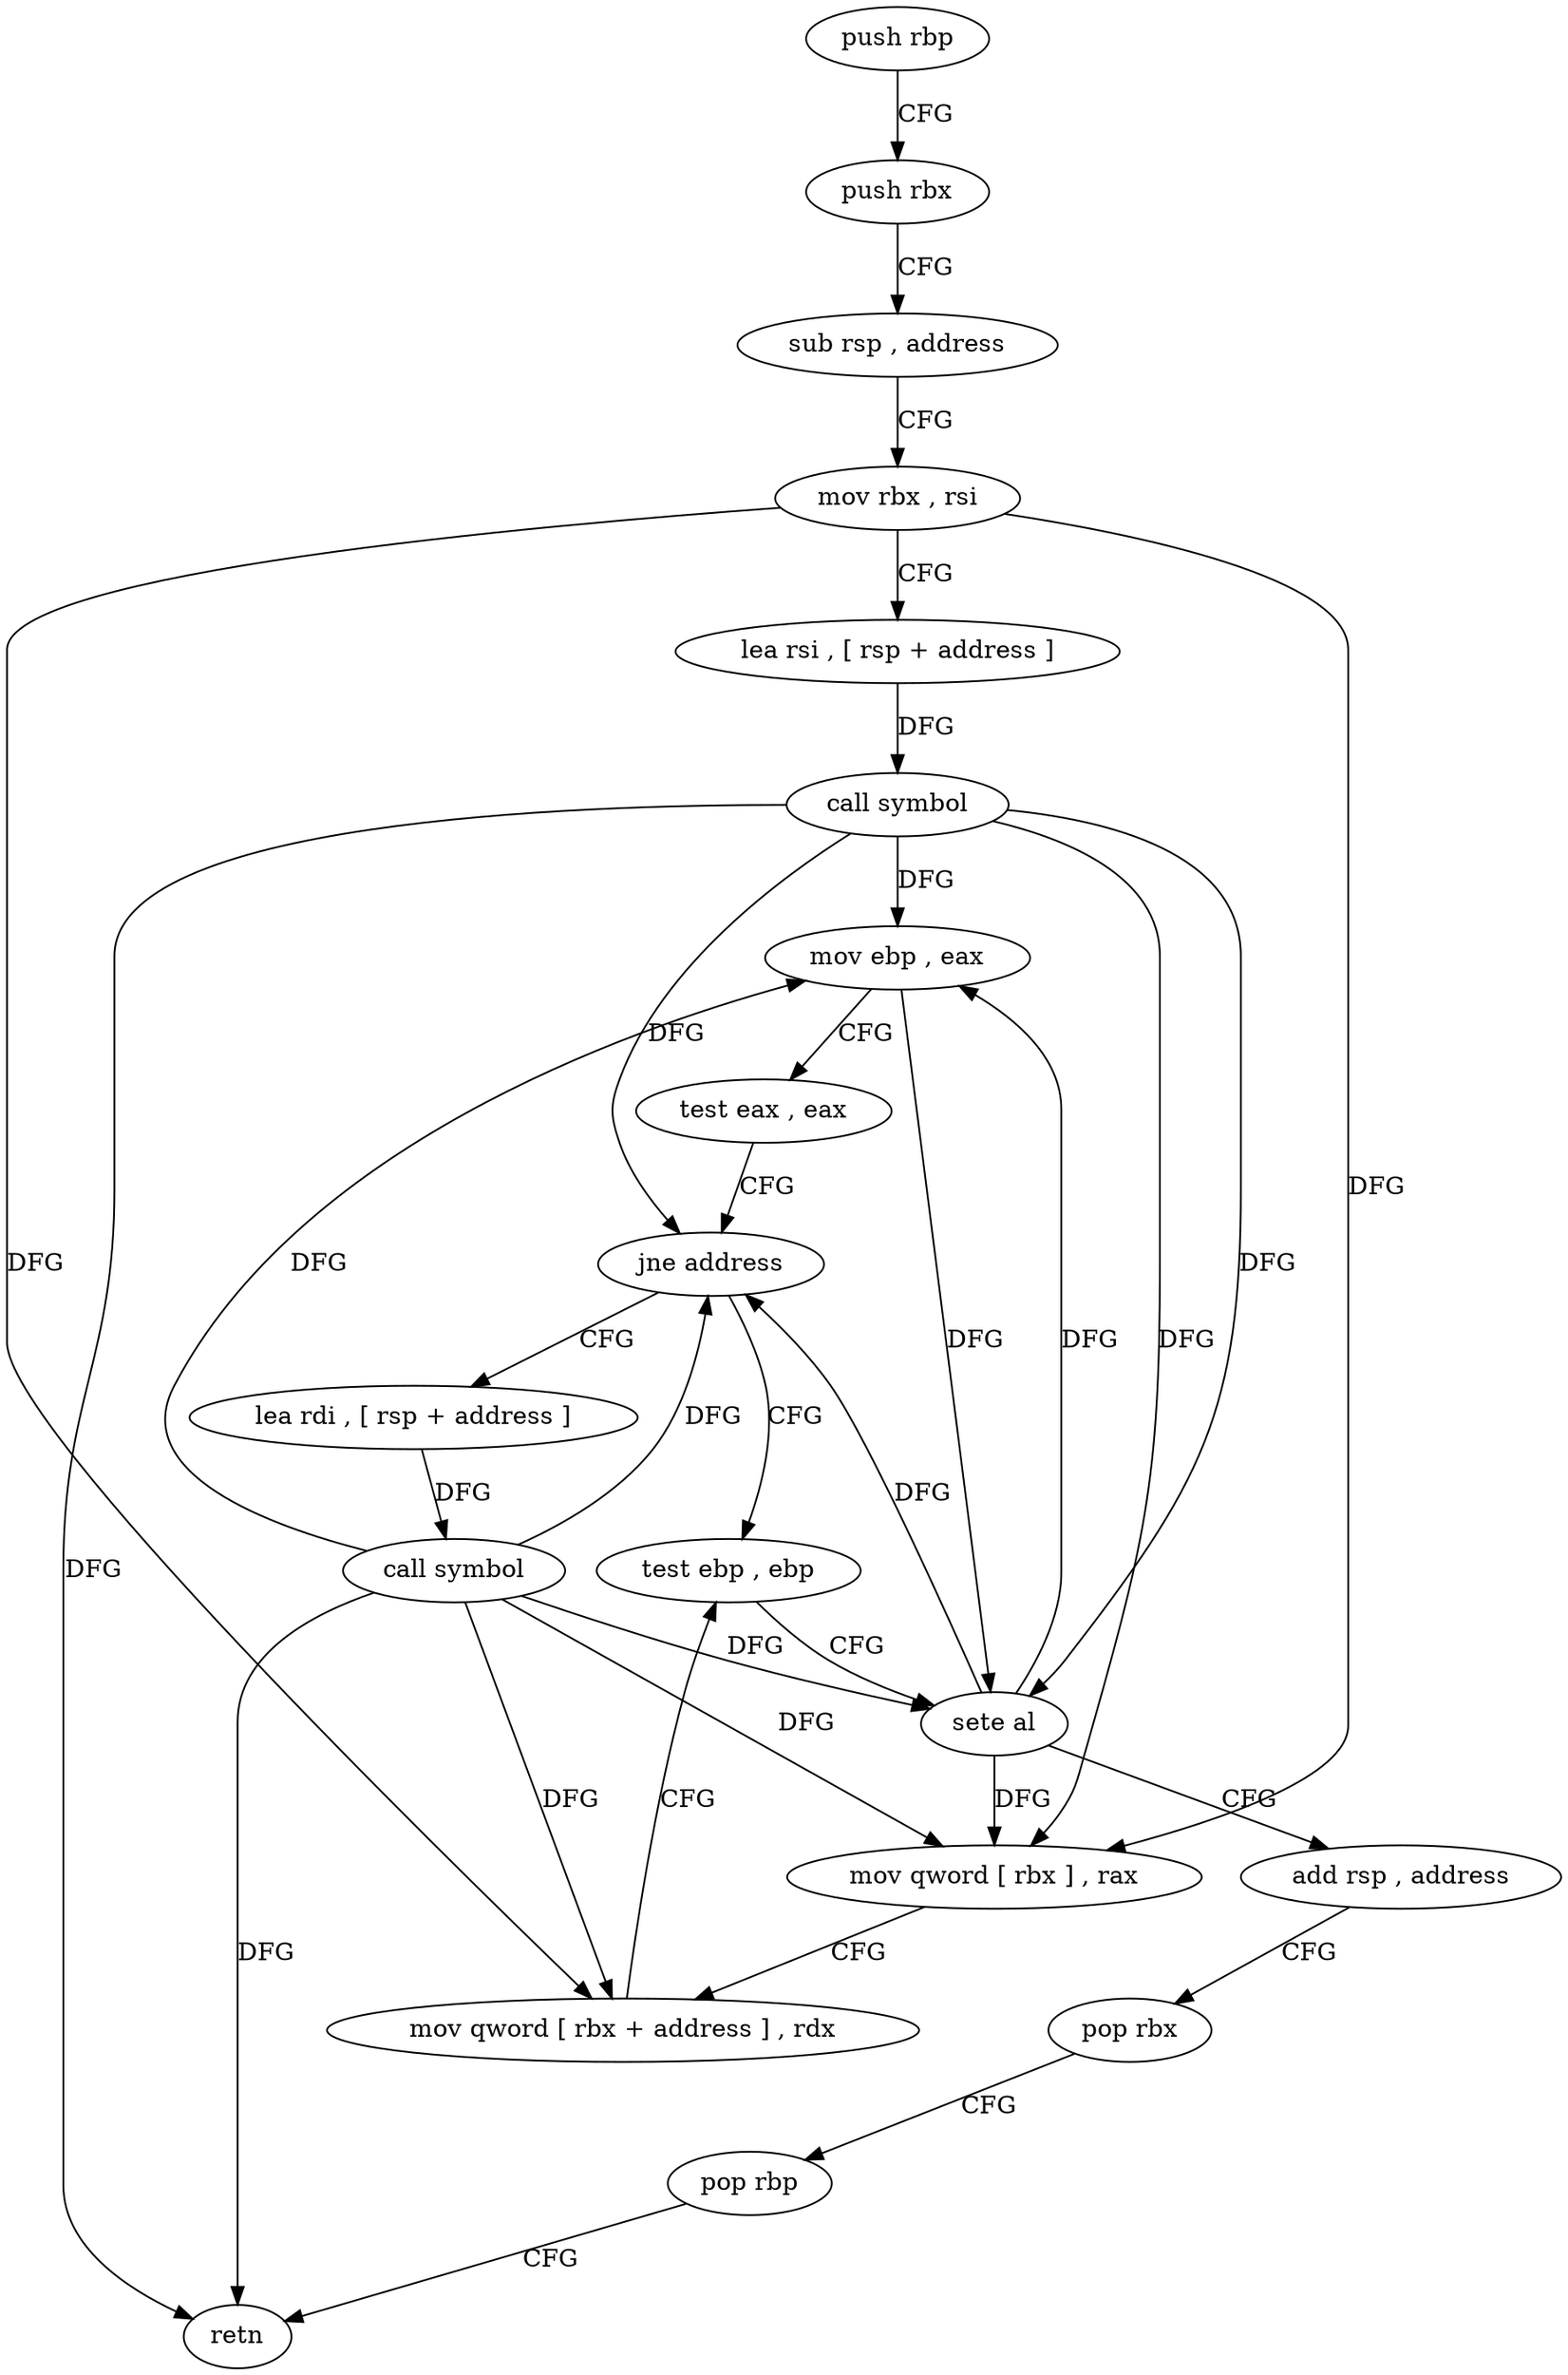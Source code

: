 digraph "func" {
"4204912" [label = "push rbp" ]
"4204913" [label = "push rbx" ]
"4204914" [label = "sub rsp , address" ]
"4204921" [label = "mov rbx , rsi" ]
"4204924" [label = "lea rsi , [ rsp + address ]" ]
"4204929" [label = "call symbol" ]
"4204934" [label = "mov ebp , eax" ]
"4204936" [label = "test eax , eax" ]
"4204938" [label = "jne address" ]
"4204957" [label = "test ebp , ebp" ]
"4204940" [label = "lea rdi , [ rsp + address ]" ]
"4204959" [label = "sete al" ]
"4204962" [label = "add rsp , address" ]
"4204969" [label = "pop rbx" ]
"4204970" [label = "pop rbp" ]
"4204971" [label = "retn" ]
"4204945" [label = "call symbol" ]
"4204950" [label = "mov qword [ rbx ] , rax" ]
"4204953" [label = "mov qword [ rbx + address ] , rdx" ]
"4204912" -> "4204913" [ label = "CFG" ]
"4204913" -> "4204914" [ label = "CFG" ]
"4204914" -> "4204921" [ label = "CFG" ]
"4204921" -> "4204924" [ label = "CFG" ]
"4204921" -> "4204950" [ label = "DFG" ]
"4204921" -> "4204953" [ label = "DFG" ]
"4204924" -> "4204929" [ label = "DFG" ]
"4204929" -> "4204934" [ label = "DFG" ]
"4204929" -> "4204938" [ label = "DFG" ]
"4204929" -> "4204959" [ label = "DFG" ]
"4204929" -> "4204971" [ label = "DFG" ]
"4204929" -> "4204950" [ label = "DFG" ]
"4204934" -> "4204936" [ label = "CFG" ]
"4204934" -> "4204959" [ label = "DFG" ]
"4204936" -> "4204938" [ label = "CFG" ]
"4204938" -> "4204957" [ label = "CFG" ]
"4204938" -> "4204940" [ label = "CFG" ]
"4204957" -> "4204959" [ label = "CFG" ]
"4204940" -> "4204945" [ label = "DFG" ]
"4204959" -> "4204962" [ label = "CFG" ]
"4204959" -> "4204934" [ label = "DFG" ]
"4204959" -> "4204938" [ label = "DFG" ]
"4204959" -> "4204950" [ label = "DFG" ]
"4204962" -> "4204969" [ label = "CFG" ]
"4204969" -> "4204970" [ label = "CFG" ]
"4204970" -> "4204971" [ label = "CFG" ]
"4204945" -> "4204950" [ label = "DFG" ]
"4204945" -> "4204934" [ label = "DFG" ]
"4204945" -> "4204938" [ label = "DFG" ]
"4204945" -> "4204959" [ label = "DFG" ]
"4204945" -> "4204971" [ label = "DFG" ]
"4204945" -> "4204953" [ label = "DFG" ]
"4204950" -> "4204953" [ label = "CFG" ]
"4204953" -> "4204957" [ label = "CFG" ]
}
